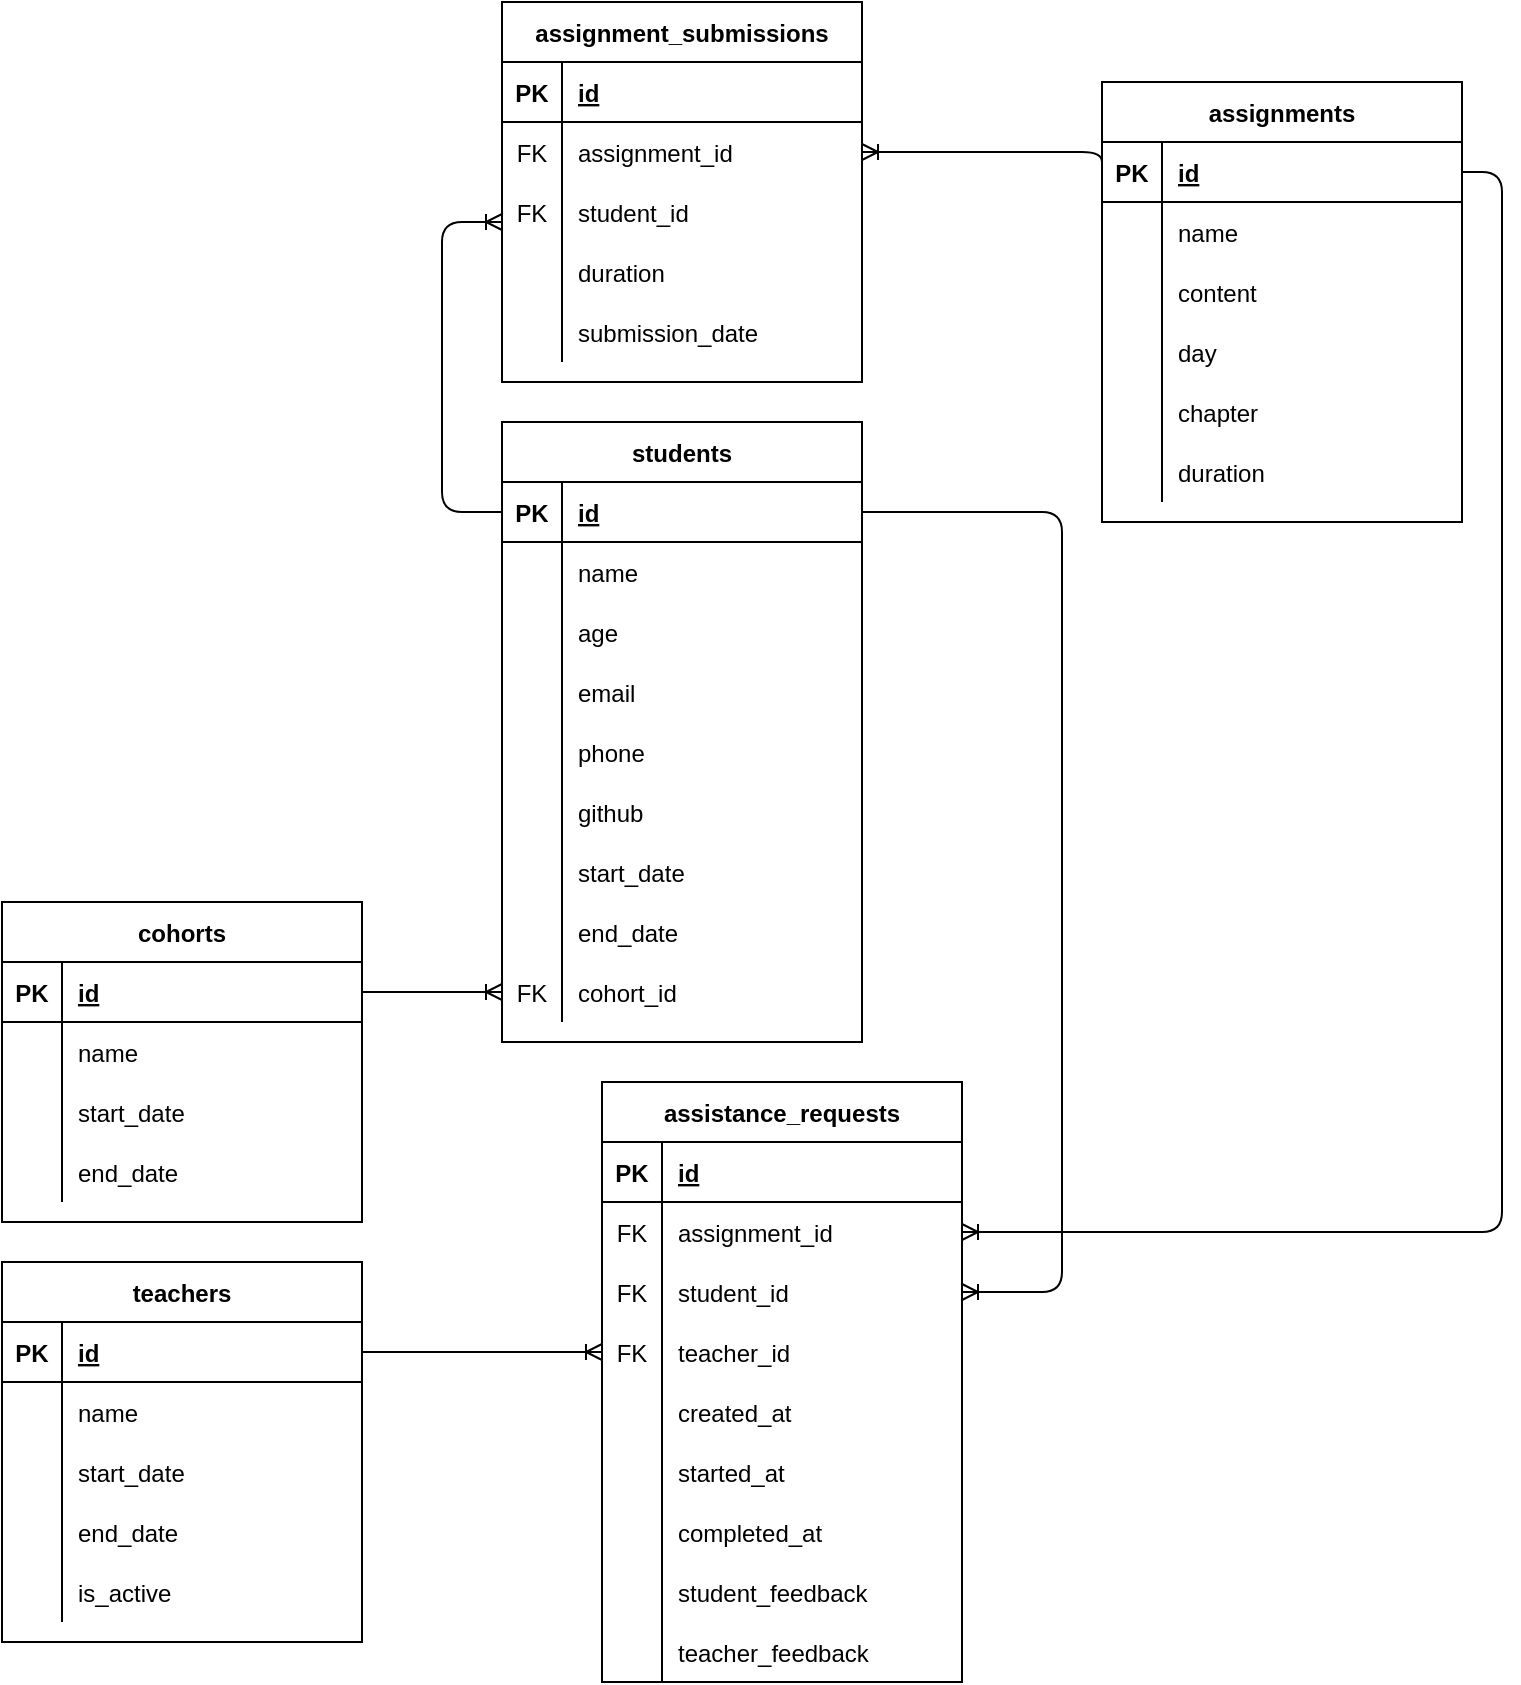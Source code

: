 <mxfile version="13.7.1"><diagram id="RH0FaOBmhDE4BT_ll7wx" name="Page-1"><mxGraphModel dx="1661" dy="865" grid="1" gridSize="10" guides="1" tooltips="1" connect="1" arrows="1" fold="1" page="1" pageScale="1" pageWidth="850" pageHeight="1100" math="0" shadow="0"><root><mxCell id="0"/><mxCell id="1" parent="0"/><mxCell id="dzd8-nuZk9SQfdjKP4V--124" value="" style="edgeStyle=entityRelationEdgeStyle;fontSize=12;html=1;endArrow=ERoneToMany;exitX=1;exitY=0.5;exitDx=0;exitDy=0;" edge="1" parent="1" source="dzd8-nuZk9SQfdjKP4V--49" target="dzd8-nuZk9SQfdjKP4V--86"><mxGeometry width="100" height="100" relative="1" as="geometry"><mxPoint x="400" y="400" as="sourcePoint"/><mxPoint x="500" y="300" as="targetPoint"/></mxGeometry></mxCell><mxCell id="dzd8-nuZk9SQfdjKP4V--125" value="" style="fontSize=12;html=1;endArrow=ERoneToMany;exitX=0;exitY=0.5;exitDx=0;exitDy=0;elbow=vertical;edgeStyle=orthogonalEdgeStyle;" edge="1" parent="1" source="dzd8-nuZk9SQfdjKP4V--62"><mxGeometry width="100" height="100" relative="1" as="geometry"><mxPoint x="240" y="230" as="sourcePoint"/><mxPoint x="340" y="130" as="targetPoint"/><Array as="points"><mxPoint x="310" y="275"/><mxPoint x="310" y="130"/></Array></mxGeometry></mxCell><mxCell id="dzd8-nuZk9SQfdjKP4V--61" value="students" style="shape=table;startSize=30;container=1;collapsible=1;childLayout=tableLayout;fixedRows=1;rowLines=0;fontStyle=1;align=center;resizeLast=1;" vertex="1" parent="1"><mxGeometry x="340" y="230" width="180" height="310" as="geometry"/></mxCell><mxCell id="dzd8-nuZk9SQfdjKP4V--62" value="" style="shape=partialRectangle;collapsible=0;dropTarget=0;pointerEvents=0;fillColor=none;top=0;left=0;bottom=1;right=0;points=[[0,0.5],[1,0.5]];portConstraint=eastwest;" vertex="1" parent="dzd8-nuZk9SQfdjKP4V--61"><mxGeometry y="30" width="180" height="30" as="geometry"/></mxCell><mxCell id="dzd8-nuZk9SQfdjKP4V--63" value="PK" style="shape=partialRectangle;connectable=0;fillColor=none;top=0;left=0;bottom=0;right=0;fontStyle=1;overflow=hidden;" vertex="1" parent="dzd8-nuZk9SQfdjKP4V--62"><mxGeometry width="30" height="30" as="geometry"/></mxCell><mxCell id="dzd8-nuZk9SQfdjKP4V--64" value="id" style="shape=partialRectangle;connectable=0;fillColor=none;top=0;left=0;bottom=0;right=0;align=left;spacingLeft=6;fontStyle=5;overflow=hidden;" vertex="1" parent="dzd8-nuZk9SQfdjKP4V--62"><mxGeometry x="30" width="150" height="30" as="geometry"/></mxCell><mxCell id="dzd8-nuZk9SQfdjKP4V--65" value="" style="shape=partialRectangle;collapsible=0;dropTarget=0;pointerEvents=0;fillColor=none;top=0;left=0;bottom=0;right=0;points=[[0,0.5],[1,0.5]];portConstraint=eastwest;" vertex="1" parent="dzd8-nuZk9SQfdjKP4V--61"><mxGeometry y="60" width="180" height="30" as="geometry"/></mxCell><mxCell id="dzd8-nuZk9SQfdjKP4V--66" value="" style="shape=partialRectangle;connectable=0;fillColor=none;top=0;left=0;bottom=0;right=0;editable=1;overflow=hidden;" vertex="1" parent="dzd8-nuZk9SQfdjKP4V--65"><mxGeometry width="30" height="30" as="geometry"/></mxCell><mxCell id="dzd8-nuZk9SQfdjKP4V--67" value="name" style="shape=partialRectangle;connectable=0;fillColor=none;top=0;left=0;bottom=0;right=0;align=left;spacingLeft=6;overflow=hidden;" vertex="1" parent="dzd8-nuZk9SQfdjKP4V--65"><mxGeometry x="30" width="150" height="30" as="geometry"/></mxCell><mxCell id="dzd8-nuZk9SQfdjKP4V--68" value="" style="shape=partialRectangle;collapsible=0;dropTarget=0;pointerEvents=0;fillColor=none;top=0;left=0;bottom=0;right=0;points=[[0,0.5],[1,0.5]];portConstraint=eastwest;" vertex="1" parent="dzd8-nuZk9SQfdjKP4V--61"><mxGeometry y="90" width="180" height="30" as="geometry"/></mxCell><mxCell id="dzd8-nuZk9SQfdjKP4V--69" value="" style="shape=partialRectangle;connectable=0;fillColor=none;top=0;left=0;bottom=0;right=0;editable=1;overflow=hidden;" vertex="1" parent="dzd8-nuZk9SQfdjKP4V--68"><mxGeometry width="30" height="30" as="geometry"/></mxCell><mxCell id="dzd8-nuZk9SQfdjKP4V--70" value="age" style="shape=partialRectangle;connectable=0;fillColor=none;top=0;left=0;bottom=0;right=0;align=left;spacingLeft=6;overflow=hidden;" vertex="1" parent="dzd8-nuZk9SQfdjKP4V--68"><mxGeometry x="30" width="150" height="30" as="geometry"/></mxCell><mxCell id="dzd8-nuZk9SQfdjKP4V--71" value="" style="shape=partialRectangle;collapsible=0;dropTarget=0;pointerEvents=0;fillColor=none;top=0;left=0;bottom=0;right=0;points=[[0,0.5],[1,0.5]];portConstraint=eastwest;" vertex="1" parent="dzd8-nuZk9SQfdjKP4V--61"><mxGeometry y="120" width="180" height="30" as="geometry"/></mxCell><mxCell id="dzd8-nuZk9SQfdjKP4V--72" value="" style="shape=partialRectangle;connectable=0;fillColor=none;top=0;left=0;bottom=0;right=0;editable=1;overflow=hidden;" vertex="1" parent="dzd8-nuZk9SQfdjKP4V--71"><mxGeometry width="30" height="30" as="geometry"/></mxCell><mxCell id="dzd8-nuZk9SQfdjKP4V--73" value="email" style="shape=partialRectangle;connectable=0;fillColor=none;top=0;left=0;bottom=0;right=0;align=left;spacingLeft=6;overflow=hidden;" vertex="1" parent="dzd8-nuZk9SQfdjKP4V--71"><mxGeometry x="30" width="150" height="30" as="geometry"/></mxCell><mxCell id="dzd8-nuZk9SQfdjKP4V--74" value="" style="shape=partialRectangle;collapsible=0;dropTarget=0;pointerEvents=0;fillColor=none;top=0;left=0;bottom=0;right=0;points=[[0,0.5],[1,0.5]];portConstraint=eastwest;" vertex="1" parent="dzd8-nuZk9SQfdjKP4V--61"><mxGeometry y="150" width="180" height="30" as="geometry"/></mxCell><mxCell id="dzd8-nuZk9SQfdjKP4V--75" value="" style="shape=partialRectangle;connectable=0;fillColor=none;top=0;left=0;bottom=0;right=0;editable=1;overflow=hidden;" vertex="1" parent="dzd8-nuZk9SQfdjKP4V--74"><mxGeometry width="30" height="30" as="geometry"/></mxCell><mxCell id="dzd8-nuZk9SQfdjKP4V--76" value="phone" style="shape=partialRectangle;connectable=0;fillColor=none;top=0;left=0;bottom=0;right=0;align=left;spacingLeft=6;overflow=hidden;" vertex="1" parent="dzd8-nuZk9SQfdjKP4V--74"><mxGeometry x="30" width="150" height="30" as="geometry"/></mxCell><mxCell id="dzd8-nuZk9SQfdjKP4V--77" value="" style="shape=partialRectangle;collapsible=0;dropTarget=0;pointerEvents=0;fillColor=none;top=0;left=0;bottom=0;right=0;points=[[0,0.5],[1,0.5]];portConstraint=eastwest;" vertex="1" parent="dzd8-nuZk9SQfdjKP4V--61"><mxGeometry y="180" width="180" height="30" as="geometry"/></mxCell><mxCell id="dzd8-nuZk9SQfdjKP4V--78" value="" style="shape=partialRectangle;connectable=0;fillColor=none;top=0;left=0;bottom=0;right=0;editable=1;overflow=hidden;" vertex="1" parent="dzd8-nuZk9SQfdjKP4V--77"><mxGeometry width="30" height="30" as="geometry"/></mxCell><mxCell id="dzd8-nuZk9SQfdjKP4V--79" value="github" style="shape=partialRectangle;connectable=0;fillColor=none;top=0;left=0;bottom=0;right=0;align=left;spacingLeft=6;overflow=hidden;" vertex="1" parent="dzd8-nuZk9SQfdjKP4V--77"><mxGeometry x="30" width="150" height="30" as="geometry"/></mxCell><mxCell id="dzd8-nuZk9SQfdjKP4V--80" value="" style="shape=partialRectangle;collapsible=0;dropTarget=0;pointerEvents=0;fillColor=none;top=0;left=0;bottom=0;right=0;points=[[0,0.5],[1,0.5]];portConstraint=eastwest;" vertex="1" parent="dzd8-nuZk9SQfdjKP4V--61"><mxGeometry y="210" width="180" height="30" as="geometry"/></mxCell><mxCell id="dzd8-nuZk9SQfdjKP4V--81" value="" style="shape=partialRectangle;connectable=0;fillColor=none;top=0;left=0;bottom=0;right=0;editable=1;overflow=hidden;" vertex="1" parent="dzd8-nuZk9SQfdjKP4V--80"><mxGeometry width="30" height="30" as="geometry"/></mxCell><mxCell id="dzd8-nuZk9SQfdjKP4V--82" value="start_date" style="shape=partialRectangle;connectable=0;fillColor=none;top=0;left=0;bottom=0;right=0;align=left;spacingLeft=6;overflow=hidden;" vertex="1" parent="dzd8-nuZk9SQfdjKP4V--80"><mxGeometry x="30" width="150" height="30" as="geometry"/></mxCell><mxCell id="dzd8-nuZk9SQfdjKP4V--83" value="" style="shape=partialRectangle;collapsible=0;dropTarget=0;pointerEvents=0;fillColor=none;top=0;left=0;bottom=0;right=0;points=[[0,0.5],[1,0.5]];portConstraint=eastwest;" vertex="1" parent="dzd8-nuZk9SQfdjKP4V--61"><mxGeometry y="240" width="180" height="30" as="geometry"/></mxCell><mxCell id="dzd8-nuZk9SQfdjKP4V--84" value="" style="shape=partialRectangle;connectable=0;fillColor=none;top=0;left=0;bottom=0;right=0;editable=1;overflow=hidden;" vertex="1" parent="dzd8-nuZk9SQfdjKP4V--83"><mxGeometry width="30" height="30" as="geometry"/></mxCell><mxCell id="dzd8-nuZk9SQfdjKP4V--85" value="end_date" style="shape=partialRectangle;connectable=0;fillColor=none;top=0;left=0;bottom=0;right=0;align=left;spacingLeft=6;overflow=hidden;" vertex="1" parent="dzd8-nuZk9SQfdjKP4V--83"><mxGeometry x="30" width="150" height="30" as="geometry"/></mxCell><mxCell id="dzd8-nuZk9SQfdjKP4V--86" value="" style="shape=partialRectangle;collapsible=0;dropTarget=0;pointerEvents=0;fillColor=none;top=0;left=0;bottom=0;right=0;points=[[0,0.5],[1,0.5]];portConstraint=eastwest;" vertex="1" parent="dzd8-nuZk9SQfdjKP4V--61"><mxGeometry y="270" width="180" height="30" as="geometry"/></mxCell><mxCell id="dzd8-nuZk9SQfdjKP4V--87" value="FK" style="shape=partialRectangle;connectable=0;fillColor=none;top=0;left=0;bottom=0;right=0;editable=1;overflow=hidden;" vertex="1" parent="dzd8-nuZk9SQfdjKP4V--86"><mxGeometry width="30" height="30" as="geometry"/></mxCell><mxCell id="dzd8-nuZk9SQfdjKP4V--88" value="cohort_id" style="shape=partialRectangle;connectable=0;fillColor=none;top=0;left=0;bottom=0;right=0;align=left;spacingLeft=6;overflow=hidden;" vertex="1" parent="dzd8-nuZk9SQfdjKP4V--86"><mxGeometry x="30" width="150" height="30" as="geometry"/></mxCell><mxCell id="dzd8-nuZk9SQfdjKP4V--89" value="assignment_submissions" style="shape=table;startSize=30;container=1;collapsible=1;childLayout=tableLayout;fixedRows=1;rowLines=0;fontStyle=1;align=center;resizeLast=1;" vertex="1" parent="1"><mxGeometry x="340" y="20" width="180" height="190" as="geometry"/></mxCell><mxCell id="dzd8-nuZk9SQfdjKP4V--90" value="" style="shape=partialRectangle;collapsible=0;dropTarget=0;pointerEvents=0;fillColor=none;top=0;left=0;bottom=1;right=0;points=[[0,0.5],[1,0.5]];portConstraint=eastwest;" vertex="1" parent="dzd8-nuZk9SQfdjKP4V--89"><mxGeometry y="30" width="180" height="30" as="geometry"/></mxCell><mxCell id="dzd8-nuZk9SQfdjKP4V--91" value="PK" style="shape=partialRectangle;connectable=0;fillColor=none;top=0;left=0;bottom=0;right=0;fontStyle=1;overflow=hidden;" vertex="1" parent="dzd8-nuZk9SQfdjKP4V--90"><mxGeometry width="30" height="30" as="geometry"/></mxCell><mxCell id="dzd8-nuZk9SQfdjKP4V--92" value="id" style="shape=partialRectangle;connectable=0;fillColor=none;top=0;left=0;bottom=0;right=0;align=left;spacingLeft=6;fontStyle=5;overflow=hidden;" vertex="1" parent="dzd8-nuZk9SQfdjKP4V--90"><mxGeometry x="30" width="150" height="30" as="geometry"/></mxCell><mxCell id="dzd8-nuZk9SQfdjKP4V--93" value="" style="shape=partialRectangle;collapsible=0;dropTarget=0;pointerEvents=0;fillColor=none;top=0;left=0;bottom=0;right=0;points=[[0,0.5],[1,0.5]];portConstraint=eastwest;" vertex="1" parent="dzd8-nuZk9SQfdjKP4V--89"><mxGeometry y="60" width="180" height="30" as="geometry"/></mxCell><mxCell id="dzd8-nuZk9SQfdjKP4V--94" value="FK" style="shape=partialRectangle;connectable=0;fillColor=none;top=0;left=0;bottom=0;right=0;editable=1;overflow=hidden;" vertex="1" parent="dzd8-nuZk9SQfdjKP4V--93"><mxGeometry width="30" height="30" as="geometry"/></mxCell><mxCell id="dzd8-nuZk9SQfdjKP4V--95" value="assignment_id" style="shape=partialRectangle;connectable=0;fillColor=none;top=0;left=0;bottom=0;right=0;align=left;spacingLeft=6;overflow=hidden;" vertex="1" parent="dzd8-nuZk9SQfdjKP4V--93"><mxGeometry x="30" width="150" height="30" as="geometry"/></mxCell><mxCell id="dzd8-nuZk9SQfdjKP4V--96" value="" style="shape=partialRectangle;collapsible=0;dropTarget=0;pointerEvents=0;fillColor=none;top=0;left=0;bottom=0;right=0;points=[[0,0.5],[1,0.5]];portConstraint=eastwest;" vertex="1" parent="dzd8-nuZk9SQfdjKP4V--89"><mxGeometry y="90" width="180" height="30" as="geometry"/></mxCell><mxCell id="dzd8-nuZk9SQfdjKP4V--97" value="FK" style="shape=partialRectangle;connectable=0;fillColor=none;top=0;left=0;bottom=0;right=0;editable=1;overflow=hidden;" vertex="1" parent="dzd8-nuZk9SQfdjKP4V--96"><mxGeometry width="30" height="30" as="geometry"/></mxCell><mxCell id="dzd8-nuZk9SQfdjKP4V--98" value="student_id" style="shape=partialRectangle;connectable=0;fillColor=none;top=0;left=0;bottom=0;right=0;align=left;spacingLeft=6;overflow=hidden;" vertex="1" parent="dzd8-nuZk9SQfdjKP4V--96"><mxGeometry x="30" width="150" height="30" as="geometry"/></mxCell><mxCell id="dzd8-nuZk9SQfdjKP4V--99" value="" style="shape=partialRectangle;collapsible=0;dropTarget=0;pointerEvents=0;fillColor=none;top=0;left=0;bottom=0;right=0;points=[[0,0.5],[1,0.5]];portConstraint=eastwest;" vertex="1" parent="dzd8-nuZk9SQfdjKP4V--89"><mxGeometry y="120" width="180" height="30" as="geometry"/></mxCell><mxCell id="dzd8-nuZk9SQfdjKP4V--100" value="" style="shape=partialRectangle;connectable=0;fillColor=none;top=0;left=0;bottom=0;right=0;editable=1;overflow=hidden;" vertex="1" parent="dzd8-nuZk9SQfdjKP4V--99"><mxGeometry width="30" height="30" as="geometry"/></mxCell><mxCell id="dzd8-nuZk9SQfdjKP4V--101" value="duration" style="shape=partialRectangle;connectable=0;fillColor=none;top=0;left=0;bottom=0;right=0;align=left;spacingLeft=6;overflow=hidden;" vertex="1" parent="dzd8-nuZk9SQfdjKP4V--99"><mxGeometry x="30" width="150" height="30" as="geometry"/></mxCell><mxCell id="dzd8-nuZk9SQfdjKP4V--102" value="" style="shape=partialRectangle;collapsible=0;dropTarget=0;pointerEvents=0;fillColor=none;top=0;left=0;bottom=0;right=0;points=[[0,0.5],[1,0.5]];portConstraint=eastwest;" vertex="1" parent="dzd8-nuZk9SQfdjKP4V--89"><mxGeometry y="150" width="180" height="30" as="geometry"/></mxCell><mxCell id="dzd8-nuZk9SQfdjKP4V--103" value="" style="shape=partialRectangle;connectable=0;fillColor=none;top=0;left=0;bottom=0;right=0;editable=1;overflow=hidden;" vertex="1" parent="dzd8-nuZk9SQfdjKP4V--102"><mxGeometry width="30" height="30" as="geometry"/></mxCell><mxCell id="dzd8-nuZk9SQfdjKP4V--104" value="submission_date" style="shape=partialRectangle;connectable=0;fillColor=none;top=0;left=0;bottom=0;right=0;align=left;spacingLeft=6;overflow=hidden;" vertex="1" parent="dzd8-nuZk9SQfdjKP4V--102"><mxGeometry x="30" width="150" height="30" as="geometry"/></mxCell><mxCell id="dzd8-nuZk9SQfdjKP4V--126" value="" style="fontSize=12;html=1;endArrow=ERoneToMany;exitX=0;exitY=0.5;exitDx=0;exitDy=0;entryX=1;entryY=0.5;entryDx=0;entryDy=0;edgeStyle=orthogonalEdgeStyle;" edge="1" parent="1" source="dzd8-nuZk9SQfdjKP4V--106" target="dzd8-nuZk9SQfdjKP4V--93"><mxGeometry width="100" height="100" relative="1" as="geometry"><mxPoint x="270" y="170" as="sourcePoint"/><mxPoint x="370" y="70" as="targetPoint"/><Array as="points"><mxPoint x="640" y="95"/></Array></mxGeometry></mxCell><mxCell id="dzd8-nuZk9SQfdjKP4V--17" value="assistance_requests" style="shape=table;startSize=30;container=1;collapsible=1;childLayout=tableLayout;fixedRows=1;rowLines=0;fontStyle=1;align=center;resizeLast=1;" vertex="1" parent="1"><mxGeometry x="390" y="560" width="180" height="300" as="geometry"/></mxCell><mxCell id="dzd8-nuZk9SQfdjKP4V--18" value="" style="shape=partialRectangle;collapsible=0;dropTarget=0;pointerEvents=0;fillColor=none;top=0;left=0;bottom=1;right=0;points=[[0,0.5],[1,0.5]];portConstraint=eastwest;" vertex="1" parent="dzd8-nuZk9SQfdjKP4V--17"><mxGeometry y="30" width="180" height="30" as="geometry"/></mxCell><mxCell id="dzd8-nuZk9SQfdjKP4V--19" value="PK" style="shape=partialRectangle;connectable=0;fillColor=none;top=0;left=0;bottom=0;right=0;fontStyle=1;overflow=hidden;" vertex="1" parent="dzd8-nuZk9SQfdjKP4V--18"><mxGeometry width="30" height="30" as="geometry"/></mxCell><mxCell id="dzd8-nuZk9SQfdjKP4V--20" value="id" style="shape=partialRectangle;connectable=0;fillColor=none;top=0;left=0;bottom=0;right=0;align=left;spacingLeft=6;fontStyle=5;overflow=hidden;" vertex="1" parent="dzd8-nuZk9SQfdjKP4V--18"><mxGeometry x="30" width="150" height="30" as="geometry"/></mxCell><mxCell id="dzd8-nuZk9SQfdjKP4V--21" value="" style="shape=partialRectangle;collapsible=0;dropTarget=0;pointerEvents=0;fillColor=none;top=0;left=0;bottom=0;right=0;points=[[0,0.5],[1,0.5]];portConstraint=eastwest;" vertex="1" parent="dzd8-nuZk9SQfdjKP4V--17"><mxGeometry y="60" width="180" height="30" as="geometry"/></mxCell><mxCell id="dzd8-nuZk9SQfdjKP4V--22" value="FK" style="shape=partialRectangle;connectable=0;fillColor=none;top=0;left=0;bottom=0;right=0;editable=1;overflow=hidden;" vertex="1" parent="dzd8-nuZk9SQfdjKP4V--21"><mxGeometry width="30" height="30" as="geometry"/></mxCell><mxCell id="dzd8-nuZk9SQfdjKP4V--23" value="assignment_id" style="shape=partialRectangle;connectable=0;fillColor=none;top=0;left=0;bottom=0;right=0;align=left;spacingLeft=6;overflow=hidden;" vertex="1" parent="dzd8-nuZk9SQfdjKP4V--21"><mxGeometry x="30" width="150" height="30" as="geometry"/></mxCell><mxCell id="dzd8-nuZk9SQfdjKP4V--24" value="" style="shape=partialRectangle;collapsible=0;dropTarget=0;pointerEvents=0;fillColor=none;top=0;left=0;bottom=0;right=0;points=[[0,0.5],[1,0.5]];portConstraint=eastwest;" vertex="1" parent="dzd8-nuZk9SQfdjKP4V--17"><mxGeometry y="90" width="180" height="30" as="geometry"/></mxCell><mxCell id="dzd8-nuZk9SQfdjKP4V--25" value="FK" style="shape=partialRectangle;connectable=0;fillColor=none;top=0;left=0;bottom=0;right=0;editable=1;overflow=hidden;" vertex="1" parent="dzd8-nuZk9SQfdjKP4V--24"><mxGeometry width="30" height="30" as="geometry"/></mxCell><mxCell id="dzd8-nuZk9SQfdjKP4V--26" value="student_id" style="shape=partialRectangle;connectable=0;fillColor=none;top=0;left=0;bottom=0;right=0;align=left;spacingLeft=6;overflow=hidden;" vertex="1" parent="dzd8-nuZk9SQfdjKP4V--24"><mxGeometry x="30" width="150" height="30" as="geometry"/></mxCell><mxCell id="dzd8-nuZk9SQfdjKP4V--27" value="" style="shape=partialRectangle;collapsible=0;dropTarget=0;pointerEvents=0;fillColor=none;top=0;left=0;bottom=0;right=0;points=[[0,0.5],[1,0.5]];portConstraint=eastwest;" vertex="1" parent="dzd8-nuZk9SQfdjKP4V--17"><mxGeometry y="120" width="180" height="30" as="geometry"/></mxCell><mxCell id="dzd8-nuZk9SQfdjKP4V--28" value="FK" style="shape=partialRectangle;connectable=0;fillColor=none;top=0;left=0;bottom=0;right=0;editable=1;overflow=hidden;" vertex="1" parent="dzd8-nuZk9SQfdjKP4V--27"><mxGeometry width="30" height="30" as="geometry"/></mxCell><mxCell id="dzd8-nuZk9SQfdjKP4V--29" value="teacher_id" style="shape=partialRectangle;connectable=0;fillColor=none;top=0;left=0;bottom=0;right=0;align=left;spacingLeft=6;overflow=hidden;" vertex="1" parent="dzd8-nuZk9SQfdjKP4V--27"><mxGeometry x="30" width="150" height="30" as="geometry"/></mxCell><mxCell id="dzd8-nuZk9SQfdjKP4V--30" value="" style="shape=partialRectangle;collapsible=0;dropTarget=0;pointerEvents=0;fillColor=none;top=0;left=0;bottom=0;right=0;points=[[0,0.5],[1,0.5]];portConstraint=eastwest;" vertex="1" parent="dzd8-nuZk9SQfdjKP4V--17"><mxGeometry y="150" width="180" height="30" as="geometry"/></mxCell><mxCell id="dzd8-nuZk9SQfdjKP4V--31" value="" style="shape=partialRectangle;connectable=0;fillColor=none;top=0;left=0;bottom=0;right=0;editable=1;overflow=hidden;" vertex="1" parent="dzd8-nuZk9SQfdjKP4V--30"><mxGeometry width="30" height="30" as="geometry"/></mxCell><mxCell id="dzd8-nuZk9SQfdjKP4V--32" value="created_at" style="shape=partialRectangle;connectable=0;fillColor=none;top=0;left=0;bottom=0;right=0;align=left;spacingLeft=6;overflow=hidden;" vertex="1" parent="dzd8-nuZk9SQfdjKP4V--30"><mxGeometry x="30" width="150" height="30" as="geometry"/></mxCell><mxCell id="dzd8-nuZk9SQfdjKP4V--33" value="" style="shape=partialRectangle;collapsible=0;dropTarget=0;pointerEvents=0;fillColor=none;top=0;left=0;bottom=0;right=0;points=[[0,0.5],[1,0.5]];portConstraint=eastwest;" vertex="1" parent="dzd8-nuZk9SQfdjKP4V--17"><mxGeometry y="180" width="180" height="30" as="geometry"/></mxCell><mxCell id="dzd8-nuZk9SQfdjKP4V--34" value="" style="shape=partialRectangle;connectable=0;fillColor=none;top=0;left=0;bottom=0;right=0;editable=1;overflow=hidden;" vertex="1" parent="dzd8-nuZk9SQfdjKP4V--33"><mxGeometry width="30" height="30" as="geometry"/></mxCell><mxCell id="dzd8-nuZk9SQfdjKP4V--35" value="started_at" style="shape=partialRectangle;connectable=0;fillColor=none;top=0;left=0;bottom=0;right=0;align=left;spacingLeft=6;overflow=hidden;" vertex="1" parent="dzd8-nuZk9SQfdjKP4V--33"><mxGeometry x="30" width="150" height="30" as="geometry"/></mxCell><mxCell id="dzd8-nuZk9SQfdjKP4V--36" value="" style="shape=partialRectangle;collapsible=0;dropTarget=0;pointerEvents=0;fillColor=none;top=0;left=0;bottom=0;right=0;points=[[0,0.5],[1,0.5]];portConstraint=eastwest;" vertex="1" parent="dzd8-nuZk9SQfdjKP4V--17"><mxGeometry y="210" width="180" height="30" as="geometry"/></mxCell><mxCell id="dzd8-nuZk9SQfdjKP4V--37" value="" style="shape=partialRectangle;connectable=0;fillColor=none;top=0;left=0;bottom=0;right=0;editable=1;overflow=hidden;" vertex="1" parent="dzd8-nuZk9SQfdjKP4V--36"><mxGeometry width="30" height="30" as="geometry"/></mxCell><mxCell id="dzd8-nuZk9SQfdjKP4V--38" value="completed_at" style="shape=partialRectangle;connectable=0;fillColor=none;top=0;left=0;bottom=0;right=0;align=left;spacingLeft=6;overflow=hidden;" vertex="1" parent="dzd8-nuZk9SQfdjKP4V--36"><mxGeometry x="30" width="150" height="30" as="geometry"/></mxCell><mxCell id="dzd8-nuZk9SQfdjKP4V--39" value="" style="shape=partialRectangle;collapsible=0;dropTarget=0;pointerEvents=0;fillColor=none;top=0;left=0;bottom=0;right=0;points=[[0,0.5],[1,0.5]];portConstraint=eastwest;" vertex="1" parent="dzd8-nuZk9SQfdjKP4V--17"><mxGeometry y="240" width="180" height="30" as="geometry"/></mxCell><mxCell id="dzd8-nuZk9SQfdjKP4V--40" value="" style="shape=partialRectangle;connectable=0;fillColor=none;top=0;left=0;bottom=0;right=0;editable=1;overflow=hidden;" vertex="1" parent="dzd8-nuZk9SQfdjKP4V--39"><mxGeometry width="30" height="30" as="geometry"/></mxCell><mxCell id="dzd8-nuZk9SQfdjKP4V--41" value="student_feedback" style="shape=partialRectangle;connectable=0;fillColor=none;top=0;left=0;bottom=0;right=0;align=left;spacingLeft=6;overflow=hidden;" vertex="1" parent="dzd8-nuZk9SQfdjKP4V--39"><mxGeometry x="30" width="150" height="30" as="geometry"/></mxCell><mxCell id="dzd8-nuZk9SQfdjKP4V--42" value="" style="shape=partialRectangle;collapsible=0;dropTarget=0;pointerEvents=0;fillColor=none;top=0;left=0;bottom=0;right=0;points=[[0,0.5],[1,0.5]];portConstraint=eastwest;" vertex="1" parent="dzd8-nuZk9SQfdjKP4V--17"><mxGeometry y="270" width="180" height="30" as="geometry"/></mxCell><mxCell id="dzd8-nuZk9SQfdjKP4V--43" value="" style="shape=partialRectangle;connectable=0;fillColor=none;top=0;left=0;bottom=0;right=0;editable=1;overflow=hidden;" vertex="1" parent="dzd8-nuZk9SQfdjKP4V--42"><mxGeometry width="30" height="30" as="geometry"/></mxCell><mxCell id="dzd8-nuZk9SQfdjKP4V--44" value="teacher_feedback" style="shape=partialRectangle;connectable=0;fillColor=none;top=0;left=0;bottom=0;right=0;align=left;spacingLeft=6;overflow=hidden;" vertex="1" parent="dzd8-nuZk9SQfdjKP4V--42"><mxGeometry x="30" width="150" height="30" as="geometry"/></mxCell><mxCell id="dzd8-nuZk9SQfdjKP4V--127" value="" style="edgeStyle=orthogonalEdgeStyle;fontSize=12;html=1;endArrow=ERoneToMany;exitX=1;exitY=0.5;exitDx=0;exitDy=0;" edge="1" parent="1" source="dzd8-nuZk9SQfdjKP4V--62"><mxGeometry width="100" height="100" relative="1" as="geometry"><mxPoint x="400" y="580" as="sourcePoint"/><mxPoint x="570" y="665" as="targetPoint"/><Array as="points"><mxPoint x="620" y="275"/><mxPoint x="620" y="665"/></Array></mxGeometry></mxCell><mxCell id="dzd8-nuZk9SQfdjKP4V--128" value="" style="edgeStyle=entityRelationEdgeStyle;fontSize=12;html=1;endArrow=ERoneToMany;exitX=1;exitY=0.5;exitDx=0;exitDy=0;entryX=0;entryY=0.5;entryDx=0;entryDy=0;" edge="1" parent="1" source="dzd8-nuZk9SQfdjKP4V--2" target="dzd8-nuZk9SQfdjKP4V--27"><mxGeometry width="100" height="100" relative="1" as="geometry"><mxPoint x="400" y="550" as="sourcePoint"/><mxPoint x="500" y="450" as="targetPoint"/></mxGeometry></mxCell><mxCell id="dzd8-nuZk9SQfdjKP4V--1" value="teachers" style="shape=table;startSize=30;container=1;collapsible=1;childLayout=tableLayout;fixedRows=1;rowLines=0;fontStyle=1;align=center;resizeLast=1;" vertex="1" parent="1"><mxGeometry x="90" y="650" width="180" height="190" as="geometry"/></mxCell><mxCell id="dzd8-nuZk9SQfdjKP4V--2" value="" style="shape=partialRectangle;collapsible=0;dropTarget=0;pointerEvents=0;fillColor=none;top=0;left=0;bottom=1;right=0;points=[[0,0.5],[1,0.5]];portConstraint=eastwest;" vertex="1" parent="dzd8-nuZk9SQfdjKP4V--1"><mxGeometry y="30" width="180" height="30" as="geometry"/></mxCell><mxCell id="dzd8-nuZk9SQfdjKP4V--3" value="PK" style="shape=partialRectangle;connectable=0;fillColor=none;top=0;left=0;bottom=0;right=0;fontStyle=1;overflow=hidden;" vertex="1" parent="dzd8-nuZk9SQfdjKP4V--2"><mxGeometry width="30" height="30" as="geometry"/></mxCell><mxCell id="dzd8-nuZk9SQfdjKP4V--4" value="id" style="shape=partialRectangle;connectable=0;fillColor=none;top=0;left=0;bottom=0;right=0;align=left;spacingLeft=6;fontStyle=5;overflow=hidden;" vertex="1" parent="dzd8-nuZk9SQfdjKP4V--2"><mxGeometry x="30" width="150" height="30" as="geometry"/></mxCell><mxCell id="dzd8-nuZk9SQfdjKP4V--5" value="" style="shape=partialRectangle;collapsible=0;dropTarget=0;pointerEvents=0;fillColor=none;top=0;left=0;bottom=0;right=0;points=[[0,0.5],[1,0.5]];portConstraint=eastwest;" vertex="1" parent="dzd8-nuZk9SQfdjKP4V--1"><mxGeometry y="60" width="180" height="30" as="geometry"/></mxCell><mxCell id="dzd8-nuZk9SQfdjKP4V--6" value="" style="shape=partialRectangle;connectable=0;fillColor=none;top=0;left=0;bottom=0;right=0;editable=1;overflow=hidden;" vertex="1" parent="dzd8-nuZk9SQfdjKP4V--5"><mxGeometry width="30" height="30" as="geometry"/></mxCell><mxCell id="dzd8-nuZk9SQfdjKP4V--7" value="name" style="shape=partialRectangle;connectable=0;fillColor=none;top=0;left=0;bottom=0;right=0;align=left;spacingLeft=6;overflow=hidden;" vertex="1" parent="dzd8-nuZk9SQfdjKP4V--5"><mxGeometry x="30" width="150" height="30" as="geometry"/></mxCell><mxCell id="dzd8-nuZk9SQfdjKP4V--8" value="" style="shape=partialRectangle;collapsible=0;dropTarget=0;pointerEvents=0;fillColor=none;top=0;left=0;bottom=0;right=0;points=[[0,0.5],[1,0.5]];portConstraint=eastwest;" vertex="1" parent="dzd8-nuZk9SQfdjKP4V--1"><mxGeometry y="90" width="180" height="30" as="geometry"/></mxCell><mxCell id="dzd8-nuZk9SQfdjKP4V--9" value="" style="shape=partialRectangle;connectable=0;fillColor=none;top=0;left=0;bottom=0;right=0;editable=1;overflow=hidden;" vertex="1" parent="dzd8-nuZk9SQfdjKP4V--8"><mxGeometry width="30" height="30" as="geometry"/></mxCell><mxCell id="dzd8-nuZk9SQfdjKP4V--10" value="start_date" style="shape=partialRectangle;connectable=0;fillColor=none;top=0;left=0;bottom=0;right=0;align=left;spacingLeft=6;overflow=hidden;" vertex="1" parent="dzd8-nuZk9SQfdjKP4V--8"><mxGeometry x="30" width="150" height="30" as="geometry"/></mxCell><mxCell id="dzd8-nuZk9SQfdjKP4V--11" value="" style="shape=partialRectangle;collapsible=0;dropTarget=0;pointerEvents=0;fillColor=none;top=0;left=0;bottom=0;right=0;points=[[0,0.5],[1,0.5]];portConstraint=eastwest;" vertex="1" parent="dzd8-nuZk9SQfdjKP4V--1"><mxGeometry y="120" width="180" height="30" as="geometry"/></mxCell><mxCell id="dzd8-nuZk9SQfdjKP4V--12" value="" style="shape=partialRectangle;connectable=0;fillColor=none;top=0;left=0;bottom=0;right=0;editable=1;overflow=hidden;" vertex="1" parent="dzd8-nuZk9SQfdjKP4V--11"><mxGeometry width="30" height="30" as="geometry"/></mxCell><mxCell id="dzd8-nuZk9SQfdjKP4V--13" value="end_date" style="shape=partialRectangle;connectable=0;fillColor=none;top=0;left=0;bottom=0;right=0;align=left;spacingLeft=6;overflow=hidden;" vertex="1" parent="dzd8-nuZk9SQfdjKP4V--11"><mxGeometry x="30" width="150" height="30" as="geometry"/></mxCell><mxCell id="dzd8-nuZk9SQfdjKP4V--14" value="" style="shape=partialRectangle;collapsible=0;dropTarget=0;pointerEvents=0;fillColor=none;top=0;left=0;bottom=0;right=0;points=[[0,0.5],[1,0.5]];portConstraint=eastwest;" vertex="1" parent="dzd8-nuZk9SQfdjKP4V--1"><mxGeometry y="150" width="180" height="30" as="geometry"/></mxCell><mxCell id="dzd8-nuZk9SQfdjKP4V--15" value="" style="shape=partialRectangle;connectable=0;fillColor=none;top=0;left=0;bottom=0;right=0;editable=1;overflow=hidden;" vertex="1" parent="dzd8-nuZk9SQfdjKP4V--14"><mxGeometry width="30" height="30" as="geometry"/></mxCell><mxCell id="dzd8-nuZk9SQfdjKP4V--16" value="is_active" style="shape=partialRectangle;connectable=0;fillColor=none;top=0;left=0;bottom=0;right=0;align=left;spacingLeft=6;overflow=hidden;" vertex="1" parent="dzd8-nuZk9SQfdjKP4V--14"><mxGeometry x="30" width="150" height="30" as="geometry"/></mxCell><mxCell id="dzd8-nuZk9SQfdjKP4V--48" value="cohorts" style="shape=table;startSize=30;container=1;collapsible=1;childLayout=tableLayout;fixedRows=1;rowLines=0;fontStyle=1;align=center;resizeLast=1;" vertex="1" parent="1"><mxGeometry x="90" y="470" width="180" height="160" as="geometry"/></mxCell><mxCell id="dzd8-nuZk9SQfdjKP4V--49" value="" style="shape=partialRectangle;collapsible=0;dropTarget=0;pointerEvents=0;fillColor=none;top=0;left=0;bottom=1;right=0;points=[[0,0.5],[1,0.5]];portConstraint=eastwest;" vertex="1" parent="dzd8-nuZk9SQfdjKP4V--48"><mxGeometry y="30" width="180" height="30" as="geometry"/></mxCell><mxCell id="dzd8-nuZk9SQfdjKP4V--50" value="PK" style="shape=partialRectangle;connectable=0;fillColor=none;top=0;left=0;bottom=0;right=0;fontStyle=1;overflow=hidden;" vertex="1" parent="dzd8-nuZk9SQfdjKP4V--49"><mxGeometry width="30" height="30" as="geometry"/></mxCell><mxCell id="dzd8-nuZk9SQfdjKP4V--51" value="id" style="shape=partialRectangle;connectable=0;fillColor=none;top=0;left=0;bottom=0;right=0;align=left;spacingLeft=6;fontStyle=5;overflow=hidden;" vertex="1" parent="dzd8-nuZk9SQfdjKP4V--49"><mxGeometry x="30" width="150" height="30" as="geometry"/></mxCell><mxCell id="dzd8-nuZk9SQfdjKP4V--52" value="" style="shape=partialRectangle;collapsible=0;dropTarget=0;pointerEvents=0;fillColor=none;top=0;left=0;bottom=0;right=0;points=[[0,0.5],[1,0.5]];portConstraint=eastwest;" vertex="1" parent="dzd8-nuZk9SQfdjKP4V--48"><mxGeometry y="60" width="180" height="30" as="geometry"/></mxCell><mxCell id="dzd8-nuZk9SQfdjKP4V--53" value="" style="shape=partialRectangle;connectable=0;fillColor=none;top=0;left=0;bottom=0;right=0;editable=1;overflow=hidden;" vertex="1" parent="dzd8-nuZk9SQfdjKP4V--52"><mxGeometry width="30" height="30" as="geometry"/></mxCell><mxCell id="dzd8-nuZk9SQfdjKP4V--54" value="name" style="shape=partialRectangle;connectable=0;fillColor=none;top=0;left=0;bottom=0;right=0;align=left;spacingLeft=6;overflow=hidden;" vertex="1" parent="dzd8-nuZk9SQfdjKP4V--52"><mxGeometry x="30" width="150" height="30" as="geometry"/></mxCell><mxCell id="dzd8-nuZk9SQfdjKP4V--55" value="" style="shape=partialRectangle;collapsible=0;dropTarget=0;pointerEvents=0;fillColor=none;top=0;left=0;bottom=0;right=0;points=[[0,0.5],[1,0.5]];portConstraint=eastwest;" vertex="1" parent="dzd8-nuZk9SQfdjKP4V--48"><mxGeometry y="90" width="180" height="30" as="geometry"/></mxCell><mxCell id="dzd8-nuZk9SQfdjKP4V--56" value="" style="shape=partialRectangle;connectable=0;fillColor=none;top=0;left=0;bottom=0;right=0;editable=1;overflow=hidden;" vertex="1" parent="dzd8-nuZk9SQfdjKP4V--55"><mxGeometry width="30" height="30" as="geometry"/></mxCell><mxCell id="dzd8-nuZk9SQfdjKP4V--57" value="start_date" style="shape=partialRectangle;connectable=0;fillColor=none;top=0;left=0;bottom=0;right=0;align=left;spacingLeft=6;overflow=hidden;" vertex="1" parent="dzd8-nuZk9SQfdjKP4V--55"><mxGeometry x="30" width="150" height="30" as="geometry"/></mxCell><mxCell id="dzd8-nuZk9SQfdjKP4V--58" value="" style="shape=partialRectangle;collapsible=0;dropTarget=0;pointerEvents=0;fillColor=none;top=0;left=0;bottom=0;right=0;points=[[0,0.5],[1,0.5]];portConstraint=eastwest;" vertex="1" parent="dzd8-nuZk9SQfdjKP4V--48"><mxGeometry y="120" width="180" height="30" as="geometry"/></mxCell><mxCell id="dzd8-nuZk9SQfdjKP4V--59" value="" style="shape=partialRectangle;connectable=0;fillColor=none;top=0;left=0;bottom=0;right=0;editable=1;overflow=hidden;" vertex="1" parent="dzd8-nuZk9SQfdjKP4V--58"><mxGeometry width="30" height="30" as="geometry"/></mxCell><mxCell id="dzd8-nuZk9SQfdjKP4V--60" value="end_date" style="shape=partialRectangle;connectable=0;fillColor=none;top=0;left=0;bottom=0;right=0;align=left;spacingLeft=6;overflow=hidden;" vertex="1" parent="dzd8-nuZk9SQfdjKP4V--58"><mxGeometry x="30" width="150" height="30" as="geometry"/></mxCell><mxCell id="dzd8-nuZk9SQfdjKP4V--129" value="" style="edgeStyle=orthogonalEdgeStyle;fontSize=12;html=1;endArrow=ERoneToMany;exitX=1;exitY=0.5;exitDx=0;exitDy=0;entryX=1;entryY=0.5;entryDx=0;entryDy=0;" edge="1" parent="1" source="dzd8-nuZk9SQfdjKP4V--106" target="dzd8-nuZk9SQfdjKP4V--21"><mxGeometry width="100" height="100" relative="1" as="geometry"><mxPoint x="400" y="460" as="sourcePoint"/><mxPoint x="500" y="360" as="targetPoint"/><Array as="points"><mxPoint x="840" y="105"/><mxPoint x="840" y="635"/></Array></mxGeometry></mxCell><mxCell id="dzd8-nuZk9SQfdjKP4V--105" value="assignments" style="shape=table;startSize=30;container=1;collapsible=1;childLayout=tableLayout;fixedRows=1;rowLines=0;fontStyle=1;align=center;resizeLast=1;" vertex="1" parent="1"><mxGeometry x="640" y="60" width="180" height="220" as="geometry"/></mxCell><mxCell id="dzd8-nuZk9SQfdjKP4V--106" value="" style="shape=partialRectangle;collapsible=0;dropTarget=0;pointerEvents=0;fillColor=none;top=0;left=0;bottom=1;right=0;points=[[0,0.5],[1,0.5]];portConstraint=eastwest;" vertex="1" parent="dzd8-nuZk9SQfdjKP4V--105"><mxGeometry y="30" width="180" height="30" as="geometry"/></mxCell><mxCell id="dzd8-nuZk9SQfdjKP4V--107" value="PK" style="shape=partialRectangle;connectable=0;fillColor=none;top=0;left=0;bottom=0;right=0;fontStyle=1;overflow=hidden;" vertex="1" parent="dzd8-nuZk9SQfdjKP4V--106"><mxGeometry width="30" height="30" as="geometry"/></mxCell><mxCell id="dzd8-nuZk9SQfdjKP4V--108" value="id" style="shape=partialRectangle;connectable=0;fillColor=none;top=0;left=0;bottom=0;right=0;align=left;spacingLeft=6;fontStyle=5;overflow=hidden;" vertex="1" parent="dzd8-nuZk9SQfdjKP4V--106"><mxGeometry x="30" width="150" height="30" as="geometry"/></mxCell><mxCell id="dzd8-nuZk9SQfdjKP4V--109" value="" style="shape=partialRectangle;collapsible=0;dropTarget=0;pointerEvents=0;fillColor=none;top=0;left=0;bottom=0;right=0;points=[[0,0.5],[1,0.5]];portConstraint=eastwest;" vertex="1" parent="dzd8-nuZk9SQfdjKP4V--105"><mxGeometry y="60" width="180" height="30" as="geometry"/></mxCell><mxCell id="dzd8-nuZk9SQfdjKP4V--110" value="" style="shape=partialRectangle;connectable=0;fillColor=none;top=0;left=0;bottom=0;right=0;editable=1;overflow=hidden;" vertex="1" parent="dzd8-nuZk9SQfdjKP4V--109"><mxGeometry width="30" height="30" as="geometry"/></mxCell><mxCell id="dzd8-nuZk9SQfdjKP4V--111" value="name" style="shape=partialRectangle;connectable=0;fillColor=none;top=0;left=0;bottom=0;right=0;align=left;spacingLeft=6;overflow=hidden;" vertex="1" parent="dzd8-nuZk9SQfdjKP4V--109"><mxGeometry x="30" width="150" height="30" as="geometry"/></mxCell><mxCell id="dzd8-nuZk9SQfdjKP4V--112" value="" style="shape=partialRectangle;collapsible=0;dropTarget=0;pointerEvents=0;fillColor=none;top=0;left=0;bottom=0;right=0;points=[[0,0.5],[1,0.5]];portConstraint=eastwest;" vertex="1" parent="dzd8-nuZk9SQfdjKP4V--105"><mxGeometry y="90" width="180" height="30" as="geometry"/></mxCell><mxCell id="dzd8-nuZk9SQfdjKP4V--113" value="" style="shape=partialRectangle;connectable=0;fillColor=none;top=0;left=0;bottom=0;right=0;editable=1;overflow=hidden;" vertex="1" parent="dzd8-nuZk9SQfdjKP4V--112"><mxGeometry width="30" height="30" as="geometry"/></mxCell><mxCell id="dzd8-nuZk9SQfdjKP4V--114" value="content" style="shape=partialRectangle;connectable=0;fillColor=none;top=0;left=0;bottom=0;right=0;align=left;spacingLeft=6;overflow=hidden;" vertex="1" parent="dzd8-nuZk9SQfdjKP4V--112"><mxGeometry x="30" width="150" height="30" as="geometry"/></mxCell><mxCell id="dzd8-nuZk9SQfdjKP4V--115" value="" style="shape=partialRectangle;collapsible=0;dropTarget=0;pointerEvents=0;fillColor=none;top=0;left=0;bottom=0;right=0;points=[[0,0.5],[1,0.5]];portConstraint=eastwest;" vertex="1" parent="dzd8-nuZk9SQfdjKP4V--105"><mxGeometry y="120" width="180" height="30" as="geometry"/></mxCell><mxCell id="dzd8-nuZk9SQfdjKP4V--116" value="" style="shape=partialRectangle;connectable=0;fillColor=none;top=0;left=0;bottom=0;right=0;editable=1;overflow=hidden;" vertex="1" parent="dzd8-nuZk9SQfdjKP4V--115"><mxGeometry width="30" height="30" as="geometry"/></mxCell><mxCell id="dzd8-nuZk9SQfdjKP4V--117" value="day" style="shape=partialRectangle;connectable=0;fillColor=none;top=0;left=0;bottom=0;right=0;align=left;spacingLeft=6;overflow=hidden;" vertex="1" parent="dzd8-nuZk9SQfdjKP4V--115"><mxGeometry x="30" width="150" height="30" as="geometry"/></mxCell><mxCell id="dzd8-nuZk9SQfdjKP4V--118" value="" style="shape=partialRectangle;collapsible=0;dropTarget=0;pointerEvents=0;fillColor=none;top=0;left=0;bottom=0;right=0;points=[[0,0.5],[1,0.5]];portConstraint=eastwest;" vertex="1" parent="dzd8-nuZk9SQfdjKP4V--105"><mxGeometry y="150" width="180" height="30" as="geometry"/></mxCell><mxCell id="dzd8-nuZk9SQfdjKP4V--119" value="" style="shape=partialRectangle;connectable=0;fillColor=none;top=0;left=0;bottom=0;right=0;editable=1;overflow=hidden;" vertex="1" parent="dzd8-nuZk9SQfdjKP4V--118"><mxGeometry width="30" height="30" as="geometry"/></mxCell><mxCell id="dzd8-nuZk9SQfdjKP4V--120" value="chapter" style="shape=partialRectangle;connectable=0;fillColor=none;top=0;left=0;bottom=0;right=0;align=left;spacingLeft=6;overflow=hidden;" vertex="1" parent="dzd8-nuZk9SQfdjKP4V--118"><mxGeometry x="30" width="150" height="30" as="geometry"/></mxCell><mxCell id="dzd8-nuZk9SQfdjKP4V--121" value="" style="shape=partialRectangle;collapsible=0;dropTarget=0;pointerEvents=0;fillColor=none;top=0;left=0;bottom=0;right=0;points=[[0,0.5],[1,0.5]];portConstraint=eastwest;" vertex="1" parent="dzd8-nuZk9SQfdjKP4V--105"><mxGeometry y="180" width="180" height="30" as="geometry"/></mxCell><mxCell id="dzd8-nuZk9SQfdjKP4V--122" value="" style="shape=partialRectangle;connectable=0;fillColor=none;top=0;left=0;bottom=0;right=0;editable=1;overflow=hidden;" vertex="1" parent="dzd8-nuZk9SQfdjKP4V--121"><mxGeometry width="30" height="30" as="geometry"/></mxCell><mxCell id="dzd8-nuZk9SQfdjKP4V--123" value="duration" style="shape=partialRectangle;connectable=0;fillColor=none;top=0;left=0;bottom=0;right=0;align=left;spacingLeft=6;overflow=hidden;" vertex="1" parent="dzd8-nuZk9SQfdjKP4V--121"><mxGeometry x="30" width="150" height="30" as="geometry"/></mxCell></root></mxGraphModel></diagram></mxfile>